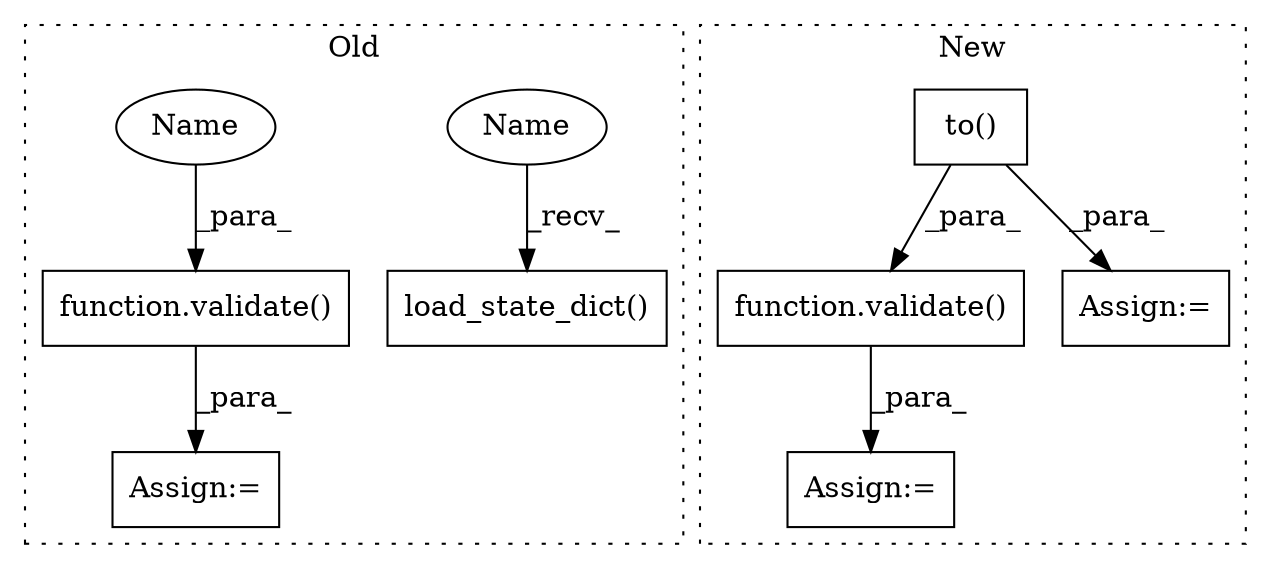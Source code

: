 digraph G {
subgraph cluster0 {
1 [label="function.validate()" a="75" s="4963,5001" l="9,1" shape="box"];
3 [label="Assign:=" a="68" s="4960" l="3" shape="box"];
6 [label="load_state_dict()" a="75" s="4876,4949" l="27,1" shape="box"];
8 [label="Name" a="87" s="4876" l="10" shape="ellipse"];
9 [label="Name" a="87" s="4985" l="10" shape="ellipse"];
label = "Old";
style="dotted";
}
subgraph cluster1 {
2 [label="function.validate()" a="75" s="3612,3649" l="9,1" shape="box"];
4 [label="Assign:=" a="68" s="3609" l="3" shape="box"];
5 [label="to()" a="75" s="3037,3114" l="71,1" shape="box"];
7 [label="Assign:=" a="68" s="3775" l="3" shape="box"];
label = "New";
style="dotted";
}
1 -> 3 [label="_para_"];
2 -> 4 [label="_para_"];
5 -> 2 [label="_para_"];
5 -> 7 [label="_para_"];
8 -> 6 [label="_recv_"];
9 -> 1 [label="_para_"];
}